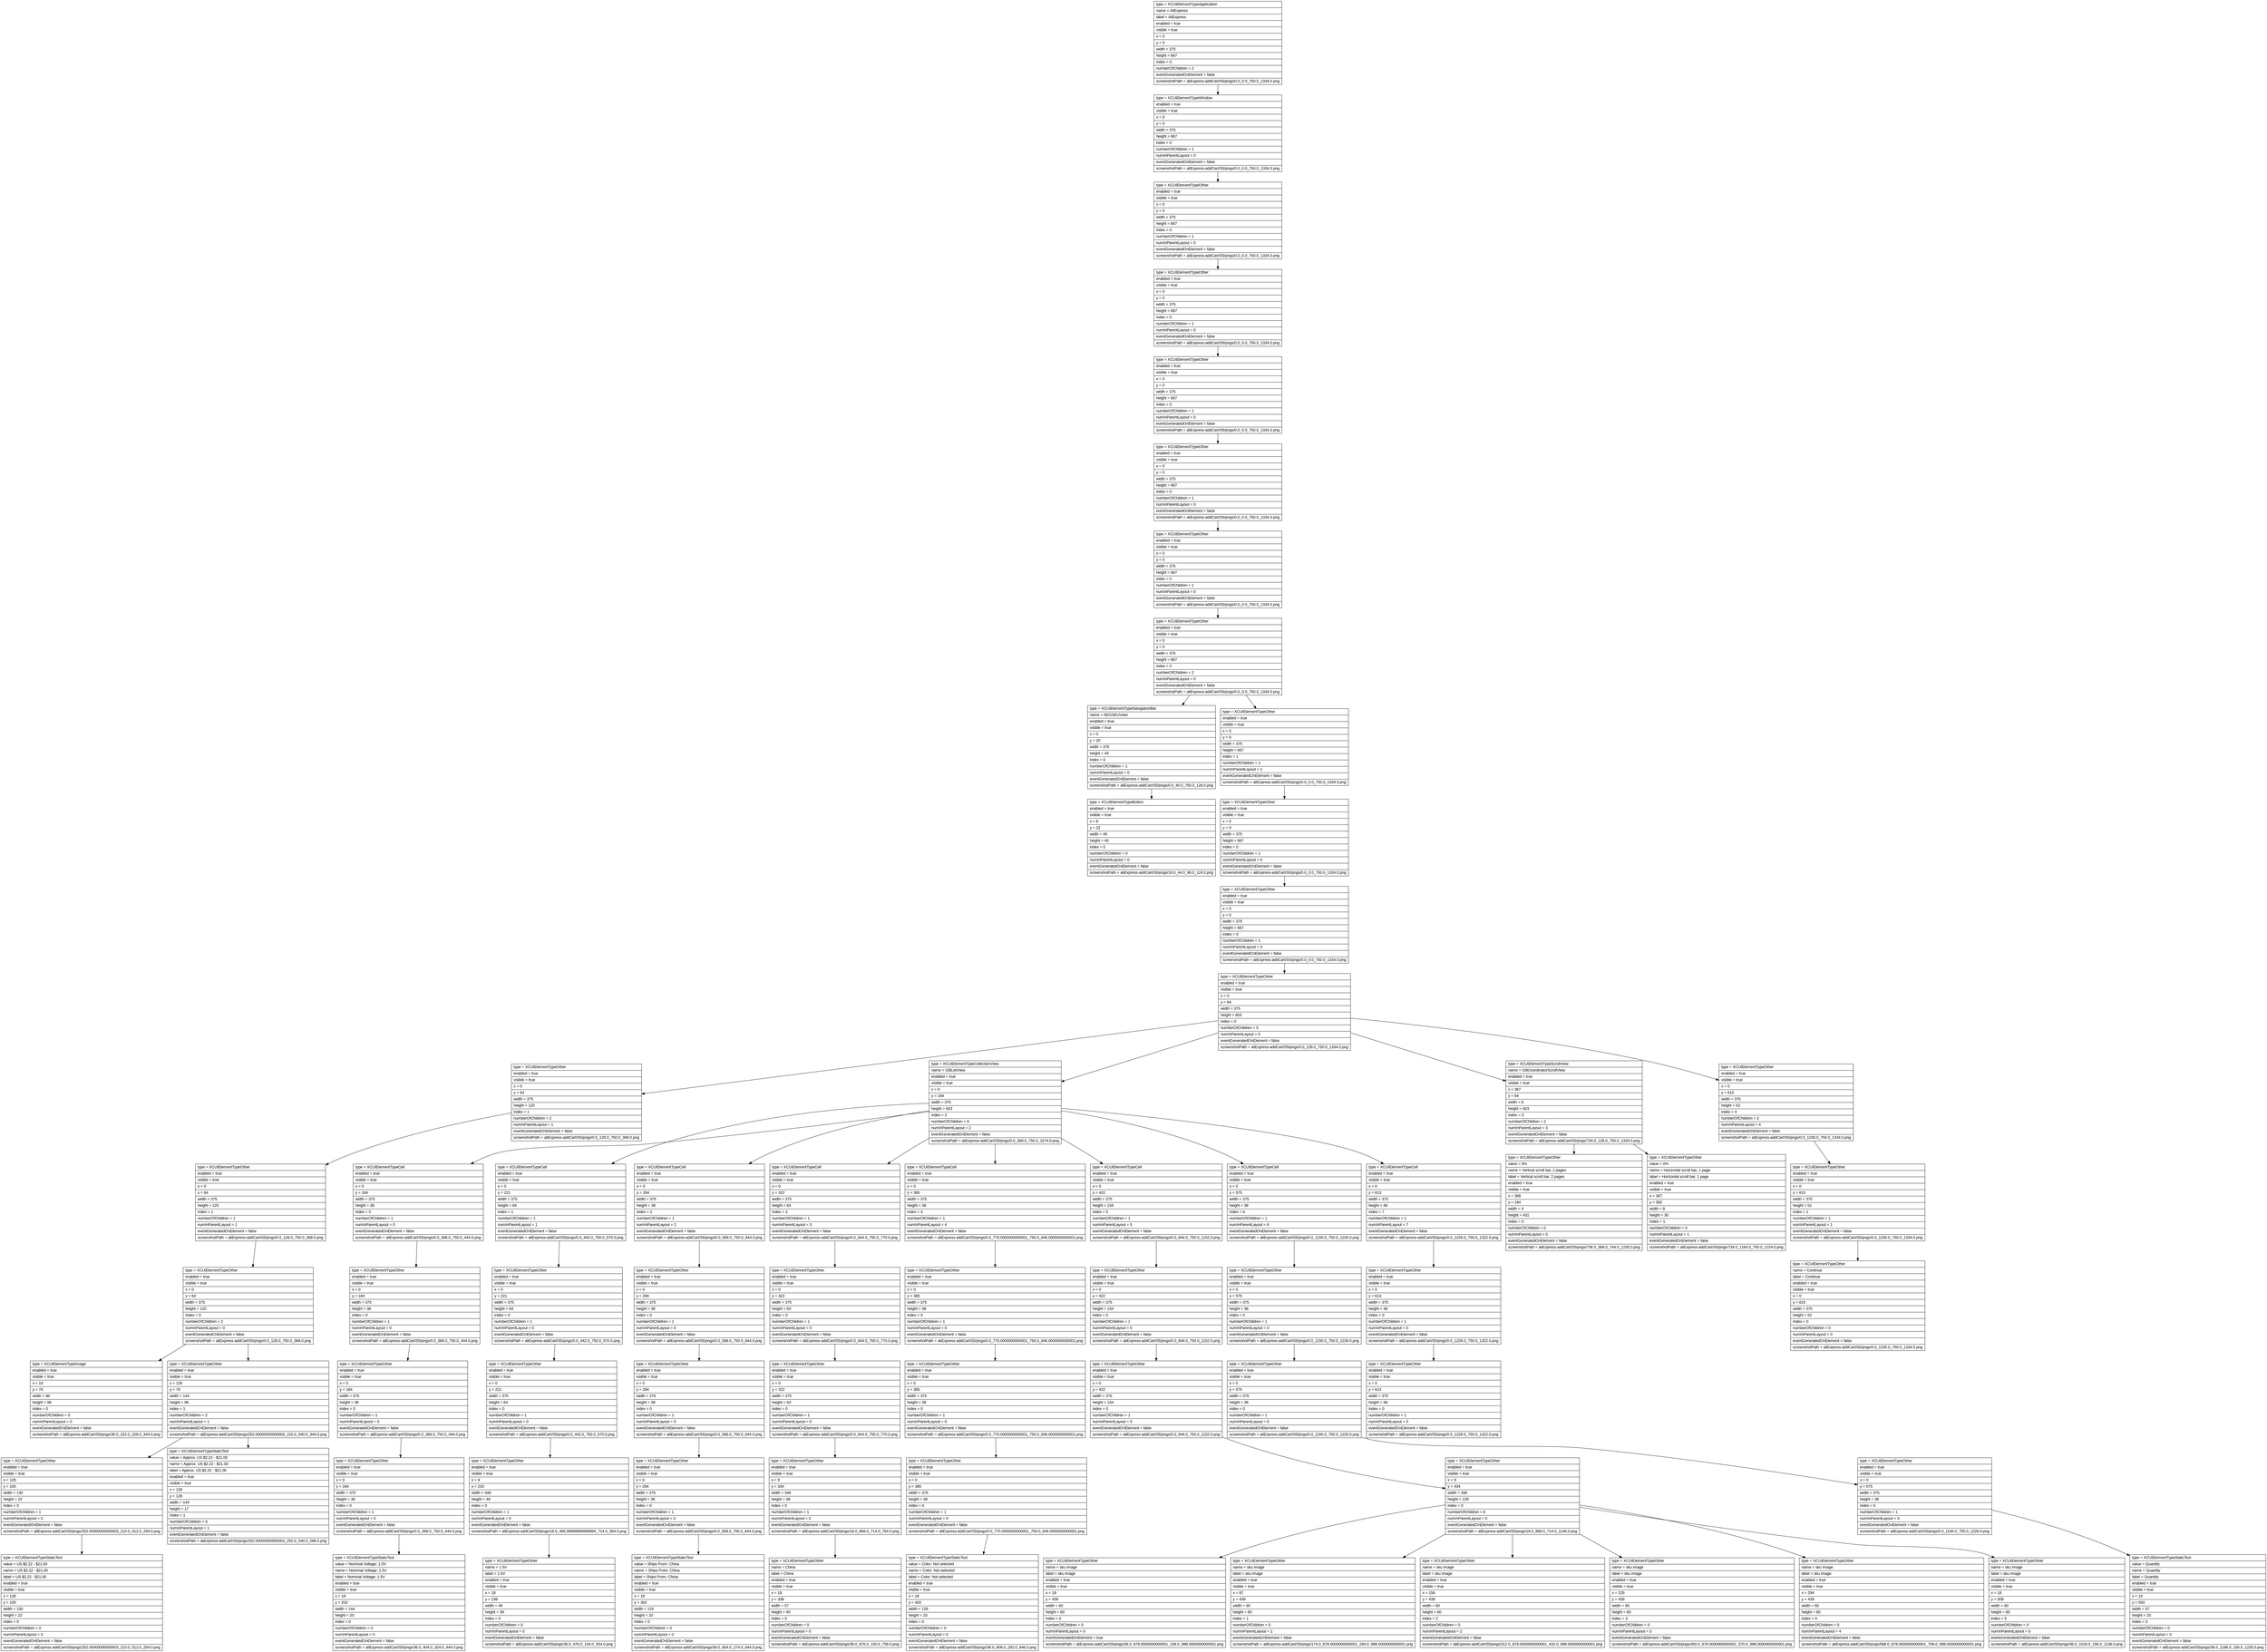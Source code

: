 digraph Layout {

	node [shape=record fontname=Arial];

	0	[label="{type = XCUIElementTypeApplication\l|name = AliExpress\l|label = AliExpress\l|enabled = true\l|visible = true\l|x = 0\l|y = 0\l|width = 375\l|height = 667\l|index = 0\l|numberOfChildren = 2\l|eventGeneratedOnElement = false \l|screenshotPath = aliExpress-addCart/S5/pngs/0.0_0.0_750.0_1334.0.png\l}"]
	1	[label="{type = XCUIElementTypeWindow\l|enabled = true\l|visible = true\l|x = 0\l|y = 0\l|width = 375\l|height = 667\l|index = 0\l|numberOfChildren = 1\l|numInParentLayout = 0\l|eventGeneratedOnElement = false \l|screenshotPath = aliExpress-addCart/S5/pngs/0.0_0.0_750.0_1334.0.png\l}"]
	2	[label="{type = XCUIElementTypeOther\l|enabled = true\l|visible = true\l|x = 0\l|y = 0\l|width = 375\l|height = 667\l|index = 0\l|numberOfChildren = 1\l|numInParentLayout = 0\l|eventGeneratedOnElement = false \l|screenshotPath = aliExpress-addCart/S5/pngs/0.0_0.0_750.0_1334.0.png\l}"]
	3	[label="{type = XCUIElementTypeOther\l|enabled = true\l|visible = true\l|x = 0\l|y = 0\l|width = 375\l|height = 667\l|index = 0\l|numberOfChildren = 1\l|numInParentLayout = 0\l|eventGeneratedOnElement = false \l|screenshotPath = aliExpress-addCart/S5/pngs/0.0_0.0_750.0_1334.0.png\l}"]
	4	[label="{type = XCUIElementTypeOther\l|enabled = true\l|visible = true\l|x = 0\l|y = 0\l|width = 375\l|height = 667\l|index = 0\l|numberOfChildren = 1\l|numInParentLayout = 0\l|eventGeneratedOnElement = false \l|screenshotPath = aliExpress-addCart/S5/pngs/0.0_0.0_750.0_1334.0.png\l}"]
	5	[label="{type = XCUIElementTypeOther\l|enabled = true\l|visible = true\l|x = 0\l|y = 0\l|width = 375\l|height = 667\l|index = 0\l|numberOfChildren = 1\l|numInParentLayout = 0\l|eventGeneratedOnElement = false \l|screenshotPath = aliExpress-addCart/S5/pngs/0.0_0.0_750.0_1334.0.png\l}"]
	6	[label="{type = XCUIElementTypeOther\l|enabled = true\l|visible = true\l|x = 0\l|y = 0\l|width = 375\l|height = 667\l|index = 0\l|numberOfChildren = 1\l|numInParentLayout = 0\l|eventGeneratedOnElement = false \l|screenshotPath = aliExpress-addCart/S5/pngs/0.0_0.0_750.0_1334.0.png\l}"]
	7	[label="{type = XCUIElementTypeOther\l|enabled = true\l|visible = true\l|x = 0\l|y = 0\l|width = 375\l|height = 667\l|index = 0\l|numberOfChildren = 2\l|numInParentLayout = 0\l|eventGeneratedOnElement = false \l|screenshotPath = aliExpress-addCart/S5/pngs/0.0_0.0_750.0_1334.0.png\l}"]
	8	[label="{type = XCUIElementTypeNavigationBar\l|name = AEGSKUView\l|enabled = true\l|visible = true\l|x = 0\l|y = 20\l|width = 375\l|height = 44\l|index = 0\l|numberOfChildren = 1\l|numInParentLayout = 0\l|eventGeneratedOnElement = false \l|screenshotPath = aliExpress-addCart/S5/pngs/0.0_40.0_750.0_128.0.png\l}"]
	9	[label="{type = XCUIElementTypeOther\l|enabled = true\l|visible = true\l|x = 0\l|y = 0\l|width = 375\l|height = 667\l|index = 1\l|numberOfChildren = 1\l|numInParentLayout = 1\l|eventGeneratedOnElement = false \l|screenshotPath = aliExpress-addCart/S5/pngs/0.0_0.0_750.0_1334.0.png\l}"]
	10	[label="{type = XCUIElementTypeButton\l|enabled = true\l|visible = true\l|x = 8\l|y = 22\l|width = 40\l|height = 40\l|index = 0\l|numberOfChildren = 0\l|numInParentLayout = 0\l|eventGeneratedOnElement = false \l|screenshotPath = aliExpress-addCart/S5/pngs/16.0_44.0_96.0_124.0.png\l}"]
	11	[label="{type = XCUIElementTypeOther\l|enabled = true\l|visible = true\l|x = 0\l|y = 0\l|width = 375\l|height = 667\l|index = 0\l|numberOfChildren = 1\l|numInParentLayout = 0\l|eventGeneratedOnElement = false \l|screenshotPath = aliExpress-addCart/S5/pngs/0.0_0.0_750.0_1334.0.png\l}"]
	12	[label="{type = XCUIElementTypeOther\l|enabled = true\l|visible = true\l|x = 0\l|y = 0\l|width = 375\l|height = 667\l|index = 0\l|numberOfChildren = 1\l|numInParentLayout = 0\l|eventGeneratedOnElement = false \l|screenshotPath = aliExpress-addCart/S5/pngs/0.0_0.0_750.0_1334.0.png\l}"]
	13	[label="{type = XCUIElementTypeOther\l|enabled = true\l|visible = true\l|x = 0\l|y = 64\l|width = 375\l|height = 603\l|index = 0\l|numberOfChildren = 5\l|numInParentLayout = 0\l|eventGeneratedOnElement = false \l|screenshotPath = aliExpress-addCart/S5/pngs/0.0_128.0_750.0_1334.0.png\l}"]
	14	[label="{type = XCUIElementTypeOther\l|enabled = true\l|visible = true\l|x = 0\l|y = 64\l|width = 375\l|height = 120\l|index = 1\l|numberOfChildren = 2\l|numInParentLayout = 1\l|eventGeneratedOnElement = false \l|screenshotPath = aliExpress-addCart/S5/pngs/0.0_128.0_750.0_368.0.png\l}"]
	15	[label="{type = XCUIElementTypeCollectionView\l|name = GBListView\l|enabled = true\l|visible = true\l|x = 0\l|y = 184\l|width = 375\l|height = 603\l|index = 2\l|numberOfChildren = 9\l|numInParentLayout = 2\l|eventGeneratedOnElement = false \l|screenshotPath = aliExpress-addCart/S5/pngs/0.0_368.0_750.0_1574.0.png\l}"]
	16	[label="{type = XCUIElementTypeScrollView\l|name = GBCoordinatorScrollView\l|enabled = true\l|visible = true\l|x = 367\l|y = 64\l|width = 8\l|height = 603\l|index = 3\l|numberOfChildren = 2\l|numInParentLayout = 3\l|eventGeneratedOnElement = false \l|screenshotPath = aliExpress-addCart/S5/pngs/734.0_128.0_750.0_1334.0.png\l}"]
	17	[label="{type = XCUIElementTypeOther\l|enabled = true\l|visible = true\l|x = 0\l|y = 615\l|width = 375\l|height = 52\l|index = 4\l|numberOfChildren = 2\l|numInParentLayout = 4\l|eventGeneratedOnElement = false \l|screenshotPath = aliExpress-addCart/S5/pngs/0.0_1230.0_750.0_1334.0.png\l}"]
	18	[label="{type = XCUIElementTypeOther\l|enabled = true\l|visible = true\l|x = 0\l|y = 64\l|width = 375\l|height = 120\l|index = 1\l|numberOfChildren = 1\l|numInParentLayout = 1\l|eventGeneratedOnElement = false \l|screenshotPath = aliExpress-addCart/S5/pngs/0.0_128.0_750.0_368.0.png\l}"]
	19	[label="{type = XCUIElementTypeCell\l|enabled = true\l|visible = true\l|x = 0\l|y = 184\l|width = 375\l|height = 38\l|index = 0\l|numberOfChildren = 1\l|numInParentLayout = 0\l|eventGeneratedOnElement = false \l|screenshotPath = aliExpress-addCart/S5/pngs/0.0_368.0_750.0_444.0.png\l}"]
	20	[label="{type = XCUIElementTypeCell\l|enabled = true\l|visible = true\l|x = 0\l|y = 221\l|width = 375\l|height = 64\l|index = 1\l|numberOfChildren = 1\l|numInParentLayout = 1\l|eventGeneratedOnElement = false \l|screenshotPath = aliExpress-addCart/S5/pngs/0.0_442.0_750.0_570.0.png\l}"]
	21	[label="{type = XCUIElementTypeCell\l|enabled = true\l|visible = true\l|x = 0\l|y = 284\l|width = 375\l|height = 38\l|index = 2\l|numberOfChildren = 1\l|numInParentLayout = 2\l|eventGeneratedOnElement = false \l|screenshotPath = aliExpress-addCart/S5/pngs/0.0_568.0_750.0_644.0.png\l}"]
	22	[label="{type = XCUIElementTypeCell\l|enabled = true\l|visible = true\l|x = 0\l|y = 322\l|width = 375\l|height = 63\l|index = 3\l|numberOfChildren = 1\l|numInParentLayout = 3\l|eventGeneratedOnElement = false \l|screenshotPath = aliExpress-addCart/S5/pngs/0.0_644.0_750.0_770.0.png\l}"]
	23	[label="{type = XCUIElementTypeCell\l|enabled = true\l|visible = true\l|x = 0\l|y = 385\l|width = 375\l|height = 38\l|index = 4\l|numberOfChildren = 1\l|numInParentLayout = 4\l|eventGeneratedOnElement = false \l|screenshotPath = aliExpress-addCart/S5/pngs/0.0_770.0000000000001_750.0_846.0000000000001.png\l}"]
	24	[label="{type = XCUIElementTypeCell\l|enabled = true\l|visible = true\l|x = 0\l|y = 422\l|width = 375\l|height = 154\l|index = 5\l|numberOfChildren = 1\l|numInParentLayout = 5\l|eventGeneratedOnElement = false \l|screenshotPath = aliExpress-addCart/S5/pngs/0.0_844.0_750.0_1152.0.png\l}"]
	25	[label="{type = XCUIElementTypeCell\l|enabled = true\l|visible = true\l|x = 0\l|y = 575\l|width = 375\l|height = 38\l|index = 6\l|numberOfChildren = 1\l|numInParentLayout = 6\l|eventGeneratedOnElement = false \l|screenshotPath = aliExpress-addCart/S5/pngs/0.0_1150.0_750.0_1226.0.png\l}"]
	26	[label="{type = XCUIElementTypeCell\l|enabled = true\l|visible = true\l|x = 0\l|y = 613\l|width = 375\l|height = 48\l|index = 7\l|numberOfChildren = 1\l|numInParentLayout = 7\l|eventGeneratedOnElement = false \l|screenshotPath = aliExpress-addCart/S5/pngs/0.0_1226.0_750.0_1322.0.png\l}"]
	27	[label="{type = XCUIElementTypeOther\l|value = 0%\l|name = Vertical scroll bar, 2 pages\l|label = Vertical scroll bar, 2 pages\l|enabled = true\l|visible = true\l|x = 368\l|y = 184\l|width = 4\l|height = 431\l|index = 0\l|numberOfChildren = 0\l|numInParentLayout = 0\l|eventGeneratedOnElement = false \l|screenshotPath = aliExpress-addCart/S5/pngs/736.0_368.0_744.0_1230.0.png\l}"]
	28	[label="{type = XCUIElementTypeOther\l|value = 0%\l|name = Horizontal scroll bar, 1 page\l|label = Horizontal scroll bar, 1 page\l|enabled = true\l|visible = true\l|x = 367\l|y = 582\l|width = 8\l|height = 30\l|index = 1\l|numberOfChildren = 0\l|numInParentLayout = 1\l|eventGeneratedOnElement = false \l|screenshotPath = aliExpress-addCart/S5/pngs/734.0_1164.0_750.0_1224.0.png\l}"]
	29	[label="{type = XCUIElementTypeOther\l|enabled = true\l|visible = true\l|x = 0\l|y = 615\l|width = 375\l|height = 52\l|index = 1\l|numberOfChildren = 1\l|numInParentLayout = 1\l|eventGeneratedOnElement = false \l|screenshotPath = aliExpress-addCart/S5/pngs/0.0_1230.0_750.0_1334.0.png\l}"]
	30	[label="{type = XCUIElementTypeOther\l|enabled = true\l|visible = true\l|x = 0\l|y = 64\l|width = 375\l|height = 120\l|index = 0\l|numberOfChildren = 2\l|numInParentLayout = 0\l|eventGeneratedOnElement = false \l|screenshotPath = aliExpress-addCart/S5/pngs/0.0_128.0_750.0_368.0.png\l}"]
	31	[label="{type = XCUIElementTypeOther\l|enabled = true\l|visible = true\l|x = 0\l|y = 184\l|width = 375\l|height = 38\l|index = 0\l|numberOfChildren = 1\l|numInParentLayout = 0\l|eventGeneratedOnElement = false \l|screenshotPath = aliExpress-addCart/S5/pngs/0.0_368.0_750.0_444.0.png\l}"]
	32	[label="{type = XCUIElementTypeOther\l|enabled = true\l|visible = true\l|x = 0\l|y = 221\l|width = 375\l|height = 64\l|index = 0\l|numberOfChildren = 1\l|numInParentLayout = 0\l|eventGeneratedOnElement = false \l|screenshotPath = aliExpress-addCart/S5/pngs/0.0_442.0_750.0_570.0.png\l}"]
	33	[label="{type = XCUIElementTypeOther\l|enabled = true\l|visible = true\l|x = 0\l|y = 284\l|width = 375\l|height = 38\l|index = 0\l|numberOfChildren = 1\l|numInParentLayout = 0\l|eventGeneratedOnElement = false \l|screenshotPath = aliExpress-addCart/S5/pngs/0.0_568.0_750.0_644.0.png\l}"]
	34	[label="{type = XCUIElementTypeOther\l|enabled = true\l|visible = true\l|x = 0\l|y = 322\l|width = 375\l|height = 63\l|index = 0\l|numberOfChildren = 1\l|numInParentLayout = 0\l|eventGeneratedOnElement = false \l|screenshotPath = aliExpress-addCart/S5/pngs/0.0_644.0_750.0_770.0.png\l}"]
	35	[label="{type = XCUIElementTypeOther\l|enabled = true\l|visible = true\l|x = 0\l|y = 385\l|width = 375\l|height = 38\l|index = 0\l|numberOfChildren = 1\l|numInParentLayout = 0\l|eventGeneratedOnElement = false \l|screenshotPath = aliExpress-addCart/S5/pngs/0.0_770.0000000000001_750.0_846.0000000000001.png\l}"]
	36	[label="{type = XCUIElementTypeOther\l|enabled = true\l|visible = true\l|x = 0\l|y = 422\l|width = 375\l|height = 154\l|index = 0\l|numberOfChildren = 1\l|numInParentLayout = 0\l|eventGeneratedOnElement = false \l|screenshotPath = aliExpress-addCart/S5/pngs/0.0_844.0_750.0_1152.0.png\l}"]
	37	[label="{type = XCUIElementTypeOther\l|enabled = true\l|visible = true\l|x = 0\l|y = 575\l|width = 375\l|height = 38\l|index = 0\l|numberOfChildren = 1\l|numInParentLayout = 0\l|eventGeneratedOnElement = false \l|screenshotPath = aliExpress-addCart/S5/pngs/0.0_1150.0_750.0_1226.0.png\l}"]
	38	[label="{type = XCUIElementTypeOther\l|enabled = true\l|visible = true\l|x = 0\l|y = 613\l|width = 375\l|height = 48\l|index = 0\l|numberOfChildren = 1\l|numInParentLayout = 0\l|eventGeneratedOnElement = false \l|screenshotPath = aliExpress-addCart/S5/pngs/0.0_1226.0_750.0_1322.0.png\l}"]
	39	[label="{type = XCUIElementTypeOther\l|name = Continue\l|label = Continue\l|enabled = true\l|visible = true\l|x = 0\l|y = 615\l|width = 375\l|height = 52\l|index = 0\l|numberOfChildren = 0\l|numInParentLayout = 0\l|eventGeneratedOnElement = false \l|screenshotPath = aliExpress-addCart/S5/pngs/0.0_1230.0_750.0_1334.0.png\l}"]
	40	[label="{type = XCUIElementTypeImage\l|enabled = true\l|visible = true\l|x = 18\l|y = 76\l|width = 96\l|height = 96\l|index = 0\l|numberOfChildren = 0\l|numInParentLayout = 0\l|eventGeneratedOnElement = false \l|screenshotPath = aliExpress-addCart/S5/pngs/36.0_152.0_228.0_344.0.png\l}"]
	41	[label="{type = XCUIElementTypeOther\l|enabled = true\l|visible = true\l|x = 126\l|y = 76\l|width = 144\l|height = 96\l|index = 1\l|numberOfChildren = 2\l|numInParentLayout = 1\l|eventGeneratedOnElement = false \l|screenshotPath = aliExpress-addCart/S5/pngs/252.00000000000003_152.0_540.0_344.0.png\l}"]
	42	[label="{type = XCUIElementTypeOther\l|enabled = true\l|visible = true\l|x = 0\l|y = 184\l|width = 375\l|height = 38\l|index = 0\l|numberOfChildren = 1\l|numInParentLayout = 0\l|eventGeneratedOnElement = false \l|screenshotPath = aliExpress-addCart/S5/pngs/0.0_368.0_750.0_444.0.png\l}"]
	43	[label="{type = XCUIElementTypeOther\l|enabled = true\l|visible = true\l|x = 0\l|y = 221\l|width = 375\l|height = 64\l|index = 0\l|numberOfChildren = 1\l|numInParentLayout = 0\l|eventGeneratedOnElement = false \l|screenshotPath = aliExpress-addCart/S5/pngs/0.0_442.0_750.0_570.0.png\l}"]
	44	[label="{type = XCUIElementTypeOther\l|enabled = true\l|visible = true\l|x = 0\l|y = 284\l|width = 375\l|height = 38\l|index = 0\l|numberOfChildren = 1\l|numInParentLayout = 0\l|eventGeneratedOnElement = false \l|screenshotPath = aliExpress-addCart/S5/pngs/0.0_568.0_750.0_644.0.png\l}"]
	45	[label="{type = XCUIElementTypeOther\l|enabled = true\l|visible = true\l|x = 0\l|y = 322\l|width = 375\l|height = 63\l|index = 0\l|numberOfChildren = 1\l|numInParentLayout = 0\l|eventGeneratedOnElement = false \l|screenshotPath = aliExpress-addCart/S5/pngs/0.0_644.0_750.0_770.0.png\l}"]
	46	[label="{type = XCUIElementTypeOther\l|enabled = true\l|visible = true\l|x = 0\l|y = 385\l|width = 375\l|height = 38\l|index = 0\l|numberOfChildren = 1\l|numInParentLayout = 0\l|eventGeneratedOnElement = false \l|screenshotPath = aliExpress-addCart/S5/pngs/0.0_770.0000000000001_750.0_846.0000000000001.png\l}"]
	47	[label="{type = XCUIElementTypeOther\l|enabled = true\l|visible = true\l|x = 0\l|y = 422\l|width = 375\l|height = 154\l|index = 0\l|numberOfChildren = 1\l|numInParentLayout = 0\l|eventGeneratedOnElement = false \l|screenshotPath = aliExpress-addCart/S5/pngs/0.0_844.0_750.0_1152.0.png\l}"]
	48	[label="{type = XCUIElementTypeOther\l|enabled = true\l|visible = true\l|x = 0\l|y = 575\l|width = 375\l|height = 38\l|index = 0\l|numberOfChildren = 1\l|numInParentLayout = 0\l|eventGeneratedOnElement = false \l|screenshotPath = aliExpress-addCart/S5/pngs/0.0_1150.0_750.0_1226.0.png\l}"]
	49	[label="{type = XCUIElementTypeOther\l|enabled = true\l|visible = true\l|x = 0\l|y = 613\l|width = 375\l|height = 48\l|index = 0\l|numberOfChildren = 1\l|numInParentLayout = 0\l|eventGeneratedOnElement = false \l|screenshotPath = aliExpress-addCart/S5/pngs/0.0_1226.0_750.0_1322.0.png\l}"]
	50	[label="{type = XCUIElementTypeOther\l|enabled = true\l|visible = true\l|x = 126\l|y = 105\l|width = 130\l|height = 22\l|index = 0\l|numberOfChildren = 1\l|numInParentLayout = 0\l|eventGeneratedOnElement = false \l|screenshotPath = aliExpress-addCart/S5/pngs/252.00000000000003_210.0_512.0_254.0.png\l}"]
	51	[label="{type = XCUIElementTypeStaticText\l|value = Approx. US $2.22 - $21.00\l|name = Approx. US $2.22 - $21.00\l|label = Approx. US $2.22 - $21.00\l|enabled = true\l|visible = true\l|x = 126\l|y = 126\l|width = 144\l|height = 17\l|index = 1\l|numberOfChildren = 0\l|numInParentLayout = 1\l|eventGeneratedOnElement = false \l|screenshotPath = aliExpress-addCart/S5/pngs/252.00000000000003_252.0_540.0_286.0.png\l}"]
	52	[label="{type = XCUIElementTypeOther\l|enabled = true\l|visible = true\l|x = 0\l|y = 184\l|width = 375\l|height = 38\l|index = 0\l|numberOfChildren = 1\l|numInParentLayout = 0\l|eventGeneratedOnElement = false \l|screenshotPath = aliExpress-addCart/S5/pngs/0.0_368.0_750.0_444.0.png\l}"]
	53	[label="{type = XCUIElementTypeOther\l|enabled = true\l|visible = true\l|x = 9\l|y = 233\l|width = 348\l|height = 49\l|index = 0\l|numberOfChildren = 1\l|numInParentLayout = 0\l|eventGeneratedOnElement = false \l|screenshotPath = aliExpress-addCart/S5/pngs/18.0_465.99999999999994_714.0_564.0.png\l}"]
	54	[label="{type = XCUIElementTypeOther\l|enabled = true\l|visible = true\l|x = 0\l|y = 284\l|width = 375\l|height = 38\l|index = 0\l|numberOfChildren = 1\l|numInParentLayout = 0\l|eventGeneratedOnElement = false \l|screenshotPath = aliExpress-addCart/S5/pngs/0.0_568.0_750.0_644.0.png\l}"]
	55	[label="{type = XCUIElementTypeOther\l|enabled = true\l|visible = true\l|x = 9\l|y = 334\l|width = 348\l|height = 48\l|index = 0\l|numberOfChildren = 1\l|numInParentLayout = 0\l|eventGeneratedOnElement = false \l|screenshotPath = aliExpress-addCart/S5/pngs/18.0_668.0_714.0_764.0.png\l}"]
	56	[label="{type = XCUIElementTypeOther\l|enabled = true\l|visible = true\l|x = 0\l|y = 385\l|width = 375\l|height = 38\l|index = 0\l|numberOfChildren = 1\l|numInParentLayout = 0\l|eventGeneratedOnElement = false \l|screenshotPath = aliExpress-addCart/S5/pngs/0.0_770.0000000000001_750.0_846.0000000000001.png\l}"]
	57	[label="{type = XCUIElementTypeOther\l|enabled = true\l|visible = true\l|x = 9\l|y = 434\l|width = 348\l|height = 139\l|index = 0\l|numberOfChildren = 6\l|numInParentLayout = 0\l|eventGeneratedOnElement = false \l|screenshotPath = aliExpress-addCart/S5/pngs/18.0_868.0_714.0_1146.0.png\l}"]
	58	[label="{type = XCUIElementTypeOther\l|enabled = true\l|visible = true\l|x = 0\l|y = 575\l|width = 375\l|height = 38\l|index = 0\l|numberOfChildren = 1\l|numInParentLayout = 0\l|eventGeneratedOnElement = false \l|screenshotPath = aliExpress-addCart/S5/pngs/0.0_1150.0_750.0_1226.0.png\l}"]
	59	[label="{type = XCUIElementTypeStaticText\l|value = US $2.22 - $21.00\l|name = US $2.22 - $21.00\l|label = US $2.22 - $21.00\l|enabled = true\l|visible = true\l|x = 126\l|y = 105\l|width = 130\l|height = 22\l|index = 0\l|numberOfChildren = 0\l|numInParentLayout = 0\l|eventGeneratedOnElement = false \l|screenshotPath = aliExpress-addCart/S5/pngs/252.00000000000003_210.0_512.0_254.0.png\l}"]
	60	[label="{type = XCUIElementTypeStaticText\l|value = Nominal Voltage: 1.5V\l|name = Nominal Voltage: 1.5V\l|label = Nominal Voltage: 1.5V\l|enabled = true\l|visible = true\l|x = 18\l|y = 202\l|width = 144\l|height = 20\l|index = 0\l|numberOfChildren = 0\l|numInParentLayout = 0\l|eventGeneratedOnElement = false \l|screenshotPath = aliExpress-addCart/S5/pngs/36.0_404.0_324.0_444.0.png\l}"]
	61	[label="{type = XCUIElementTypeOther\l|name = 1.5V\l|label = 1.5V\l|enabled = true\l|visible = true\l|x = 18\l|y = 238\l|width = 49\l|height = 39\l|index = 0\l|numberOfChildren = 0\l|numInParentLayout = 0\l|eventGeneratedOnElement = false \l|screenshotPath = aliExpress-addCart/S5/pngs/36.0_476.0_134.0_554.0.png\l}"]
	62	[label="{type = XCUIElementTypeStaticText\l|value = Ships From: China\l|name = Ships From: China\l|label = Ships From: China\l|enabled = true\l|visible = true\l|x = 18\l|y = 302\l|width = 119\l|height = 20\l|index = 0\l|numberOfChildren = 0\l|numInParentLayout = 0\l|eventGeneratedOnElement = false \l|screenshotPath = aliExpress-addCart/S5/pngs/36.0_604.0_274.0_644.0.png\l}"]
	63	[label="{type = XCUIElementTypeOther\l|name = China\l|label = China\l|enabled = true\l|visible = true\l|x = 18\l|y = 338\l|width = 57\l|height = 40\l|index = 0\l|numberOfChildren = 0\l|numInParentLayout = 0\l|eventGeneratedOnElement = false \l|screenshotPath = aliExpress-addCart/S5/pngs/36.0_676.0_150.0_756.0.png\l}"]
	64	[label="{type = XCUIElementTypeStaticText\l|value = Color: Not selected\l|name = Color: Not selected\l|label = Color: Not selected\l|enabled = true\l|visible = true\l|x = 18\l|y = 403\l|width = 128\l|height = 20\l|index = 0\l|numberOfChildren = 0\l|numInParentLayout = 0\l|eventGeneratedOnElement = false \l|screenshotPath = aliExpress-addCart/S5/pngs/36.0_806.0_292.0_846.0.png\l}"]
	65	[label="{type = XCUIElementTypeOther\l|name = sku image\l|label = sku image\l|enabled = true\l|visible = true\l|x = 18\l|y = 439\l|width = 60\l|height = 60\l|index = 0\l|numberOfChildren = 0\l|numInParentLayout = 0\l|eventGeneratedOnElement = true \l|screenshotPath = aliExpress-addCart/S5/pngs/36.0_878.0000000000001_156.0_998.0000000000001.png\l}"]
	66	[label="{type = XCUIElementTypeOther\l|name = sku image\l|label = sku image\l|enabled = true\l|visible = true\l|x = 87\l|y = 439\l|width = 60\l|height = 60\l|index = 1\l|numberOfChildren = 0\l|numInParentLayout = 1\l|eventGeneratedOnElement = false \l|screenshotPath = aliExpress-addCart/S5/pngs/174.0_878.0000000000001_294.0_998.0000000000001.png\l}"]
	67	[label="{type = XCUIElementTypeOther\l|name = sku image\l|label = sku image\l|enabled = true\l|visible = true\l|x = 156\l|y = 439\l|width = 60\l|height = 60\l|index = 2\l|numberOfChildren = 0\l|numInParentLayout = 2\l|eventGeneratedOnElement = false \l|screenshotPath = aliExpress-addCart/S5/pngs/312.0_878.0000000000001_432.0_998.0000000000001.png\l}"]
	68	[label="{type = XCUIElementTypeOther\l|name = sku image\l|label = sku image\l|enabled = true\l|visible = true\l|x = 225\l|y = 439\l|width = 60\l|height = 60\l|index = 3\l|numberOfChildren = 0\l|numInParentLayout = 3\l|eventGeneratedOnElement = false \l|screenshotPath = aliExpress-addCart/S5/pngs/450.0_878.0000000000001_570.0_998.0000000000001.png\l}"]
	69	[label="{type = XCUIElementTypeOther\l|name = sku image\l|label = sku image\l|enabled = true\l|visible = true\l|x = 294\l|y = 439\l|width = 60\l|height = 60\l|index = 4\l|numberOfChildren = 0\l|numInParentLayout = 4\l|eventGeneratedOnElement = false \l|screenshotPath = aliExpress-addCart/S5/pngs/588.0_878.0000000000001_708.0_998.0000000000001.png\l}"]
	70	[label="{type = XCUIElementTypeOther\l|name = sku image\l|label = sku image\l|enabled = true\l|visible = true\l|x = 18\l|y = 508\l|width = 60\l|height = 60\l|index = 5\l|numberOfChildren = 0\l|numInParentLayout = 5\l|eventGeneratedOnElement = false \l|screenshotPath = aliExpress-addCart/S5/pngs/36.0_1016.0_156.0_1136.0.png\l}"]
	71	[label="{type = XCUIElementTypeStaticText\l|value = Quantity\l|name = Quantity\l|label = Quantity\l|enabled = true\l|visible = true\l|x = 18\l|y = 593\l|width = 57\l|height = 20\l|index = 0\l|numberOfChildren = 0\l|numInParentLayout = 0\l|eventGeneratedOnElement = false \l|screenshotPath = aliExpress-addCart/S5/pngs/36.0_1186.0_150.0_1226.0.png\l}"]


	0 -> 1
	1 -> 2
	2 -> 3
	3 -> 4
	4 -> 5
	5 -> 6
	6 -> 7
	7 -> 8
	7 -> 9
	8 -> 10
	9 -> 11
	11 -> 12
	12 -> 13
	13 -> 14
	13 -> 15
	13 -> 16
	13 -> 17
	14 -> 18
	15 -> 19
	15 -> 20
	15 -> 21
	15 -> 22
	15 -> 23
	15 -> 24
	15 -> 25
	15 -> 26
	16 -> 27
	16 -> 28
	17 -> 29
	18 -> 30
	19 -> 31
	20 -> 32
	21 -> 33
	22 -> 34
	23 -> 35
	24 -> 36
	25 -> 37
	26 -> 38
	29 -> 39
	30 -> 40
	30 -> 41
	31 -> 42
	32 -> 43
	33 -> 44
	34 -> 45
	35 -> 46
	36 -> 47
	37 -> 48
	38 -> 49
	41 -> 50
	41 -> 51
	42 -> 52
	43 -> 53
	44 -> 54
	45 -> 55
	46 -> 56
	47 -> 57
	48 -> 58
	50 -> 59
	52 -> 60
	53 -> 61
	54 -> 62
	55 -> 63
	56 -> 64
	57 -> 65
	57 -> 66
	57 -> 67
	57 -> 68
	57 -> 69
	57 -> 70
	58 -> 71


}